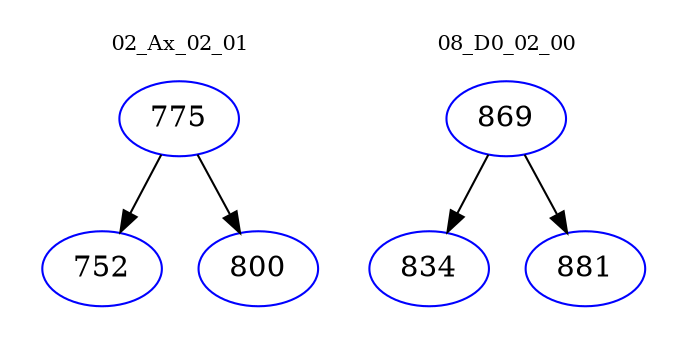 digraph{
subgraph cluster_0 {
color = white
label = "02_Ax_02_01";
fontsize=10;
T0_775 [label="775", color="blue"]
T0_775 -> T0_752 [color="black"]
T0_752 [label="752", color="blue"]
T0_775 -> T0_800 [color="black"]
T0_800 [label="800", color="blue"]
}
subgraph cluster_1 {
color = white
label = "08_D0_02_00";
fontsize=10;
T1_869 [label="869", color="blue"]
T1_869 -> T1_834 [color="black"]
T1_834 [label="834", color="blue"]
T1_869 -> T1_881 [color="black"]
T1_881 [label="881", color="blue"]
}
}
